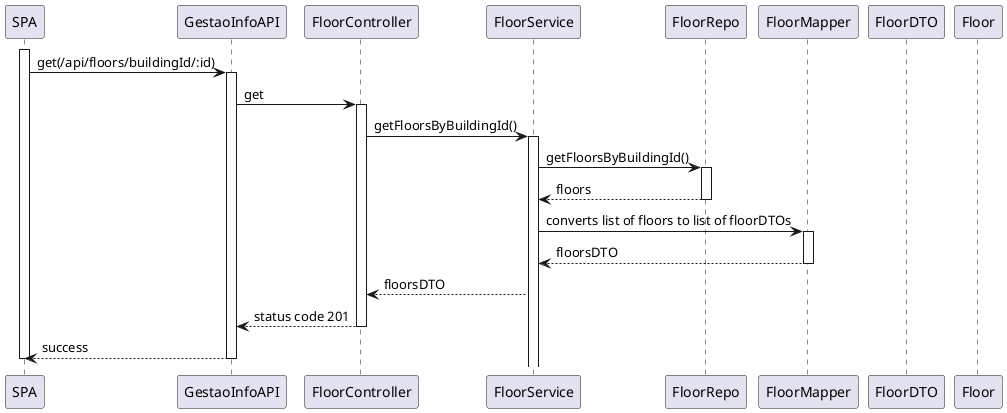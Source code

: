 @startuml
participant SPA
participant "GestaoInfoAPI" as API
participant "FloorController" as Ctrl
participant "FloorService" as Srv
participant "FloorRepo" as Repo
participant "FloorMapper" as Map
participant "FloorDTO" as DTO
participant "Floor" as Domain

activate SPA
SPA -> API: get(/api/floors/buildingId/:id)
activate API

API -> Ctrl: get
activate Ctrl

Ctrl -> Srv: getFloorsByBuildingId()
activate Srv

Srv -> Repo: getFloorsByBuildingId()
activate Repo
Repo --> Srv: floors
deactivate Repo

Srv -> Map: converts list of floors to list of floorDTOs
activate Map
Map --> Srv: floorsDTO
deactivate Map

Srv --> Ctrl: floorsDTO

Ctrl --> API: status code 201
deactivate Ctrl

API --> SPA: success
deactivate API
deactivate SPA
@enduml
